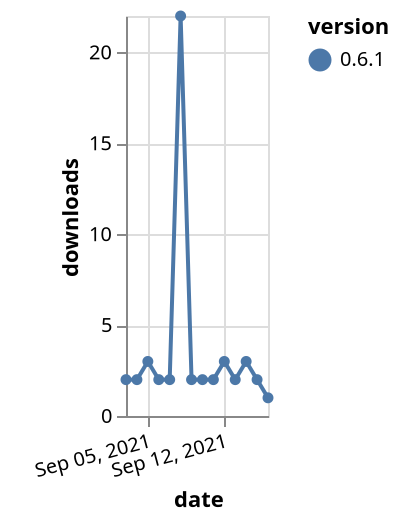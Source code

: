{"$schema": "https://vega.github.io/schema/vega-lite/v5.json", "description": "A simple bar chart with embedded data.", "data": {"values": [{"date": "2021-09-03", "total": 6093, "delta": 2, "version": "0.6.1"}, {"date": "2021-09-04", "total": 6095, "delta": 2, "version": "0.6.1"}, {"date": "2021-09-05", "total": 6098, "delta": 3, "version": "0.6.1"}, {"date": "2021-09-06", "total": 6100, "delta": 2, "version": "0.6.1"}, {"date": "2021-09-07", "total": 6102, "delta": 2, "version": "0.6.1"}, {"date": "2021-09-08", "total": 6124, "delta": 22, "version": "0.6.1"}, {"date": "2021-09-09", "total": 6126, "delta": 2, "version": "0.6.1"}, {"date": "2021-09-10", "total": 6128, "delta": 2, "version": "0.6.1"}, {"date": "2021-09-11", "total": 6130, "delta": 2, "version": "0.6.1"}, {"date": "2021-09-12", "total": 6133, "delta": 3, "version": "0.6.1"}, {"date": "2021-09-13", "total": 6135, "delta": 2, "version": "0.6.1"}, {"date": "2021-09-14", "total": 6138, "delta": 3, "version": "0.6.1"}, {"date": "2021-09-15", "total": 6140, "delta": 2, "version": "0.6.1"}, {"date": "2021-09-16", "total": 6141, "delta": 1, "version": "0.6.1"}]}, "width": "container", "mark": {"type": "line", "point": {"filled": true}}, "encoding": {"x": {"field": "date", "type": "temporal", "timeUnit": "yearmonthdate", "title": "date", "axis": {"labelAngle": -15}}, "y": {"field": "delta", "type": "quantitative", "title": "downloads"}, "color": {"field": "version", "type": "nominal"}, "tooltip": {"field": "delta"}}}